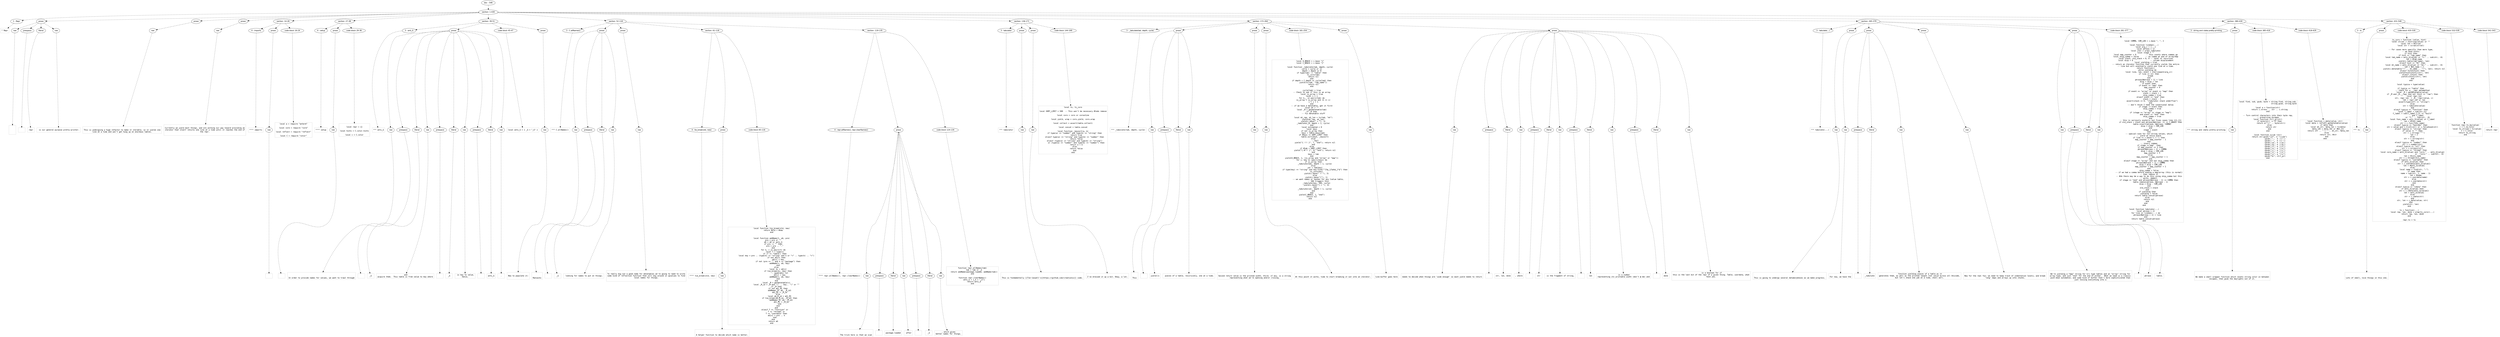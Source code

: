 digraph lpegNode {

node [fontname=Helvetica]
edge [style=dashed]

doc_0 [label="doc - 546"]


doc_0 -> { section_1}
{rank=same; section_1}

section_1 [label="section: 1-430"]


// END RANK doc_0

section_1 -> { header_2 prose_3 prose_4 prose_5 section_6 section_7 section_8 section_9 section_10 section_11 section_12 section_13 section_14}
{rank=same; header_2 prose_3 prose_4 prose_5 section_6 section_7 section_8 section_9 section_10 section_11 section_12 section_13 section_14}

header_2 [label="1 : Repr"]

prose_3 [label="prose"]

prose_4 [label="prose"]

prose_5 [label="prose"]

section_6 [label="section: 14-26"]

section_7 [label="section: 27-38"]

section_8 [label="section: 39-51"]

section_9 [label="section: 52-118"]

section_10 [label="section: 136-171"]

section_11 [label="section: 172-264"]

section_12 [label="section: 265-379"]

section_13 [label="section: 380-430"]

section_14 [label="section: 431-546"]


// END RANK section_1

header_2 -> leaf_15
leaf_15  [color=Gray,shape=rectangle,fontname=Inconsolata,label="* Repr"]
// END RANK header_2

prose_3 -> { raw_16 prespace_17 literal_18 raw_19}
{rank=same; raw_16 prespace_17 literal_18 raw_19}

raw_16 [label="raw"]

prespace_17 [label="prespace"]

literal_18 [label="literal"]

raw_19 [label="raw"]


// END RANK prose_3

raw_16 -> leaf_20
leaf_20  [color=Gray,shape=rectangle,fontname=Inconsolata,label="


 "]
// END RANK raw_16

prespace_17 -> leaf_21
leaf_21  [color=Gray,shape=rectangle,fontname=Inconsolata,label=" "]
// END RANK prespace_17

literal_18 -> leaf_22
leaf_22  [color=Gray,shape=rectangle,fontname=Inconsolata,label="repr"]
// END RANK literal_18

raw_19 -> leaf_23
leaf_23  [color=Gray,shape=rectangle,fontname=Inconsolata,label=" is our general-purpose pretty-printer.
"]
// END RANK raw_19

prose_4 -> { raw_24}
{rank=same; raw_24}

raw_24 [label="raw"]


// END RANK prose_4

raw_24 -> leaf_25
leaf_25  [color=Gray,shape=rectangle,fontname=Inconsolata,label="
This is undergoing a huge refactor to make it iterable, so it yields one
line at a time and won't get hung up on enormous tables.
"]
// END RANK raw_24

prose_5 -> { raw_26}
{rank=same; raw_26}

raw_26 [label="raw"]


// END RANK prose_5

raw_26 -> leaf_27
leaf_27  [color=Gray,shape=rectangle,fontname=Inconsolata,label="
Currently we yield most things, and are working our way toward providing an
iterator that itself returns one line at a time until it reaches the end of
the repr.

"]
// END RANK raw_26

section_6 -> { header_28 prose_29 codeblock_30}
{rank=same; header_28 prose_29 codeblock_30}

header_28 [label="4 : imports"]

prose_29 [label="prose"]

codeblock_30 [label="code block 16-24"]


// END RANK section_6

header_28 -> leaf_31
leaf_31  [color=Gray,shape=rectangle,fontname=Inconsolata,label="**** imports"]
// END RANK header_28

prose_29 -> { raw_32}
{rank=same; raw_32}

raw_32 [label="raw"]


// END RANK prose_29

raw_32 -> leaf_33
leaf_33  [color=Gray,shape=rectangle,fontname=Inconsolata,label="
"]
// END RANK raw_32

codeblock_30 -> leaf_34
leaf_34  [color=Gray,shape=rectangle,fontname=Inconsolata,label="local a = require \"anterm\"

local core = require \"core\"

local reflect = require \"reflect\"

local C = require \"color\""]
// END RANK codeblock_30

section_7 -> { header_35 prose_36 codeblock_37}
{rank=same; header_35 prose_36 codeblock_37}

header_35 [label="4 : setup"]

prose_36 [label="prose"]

codeblock_37 [label="code block 29-36"]


// END RANK section_7

header_35 -> leaf_38
leaf_38  [color=Gray,shape=rectangle,fontname=Inconsolata,label="**** setup"]
// END RANK header_35

prose_36 -> { raw_39}
{rank=same; raw_39}

raw_39 [label="raw"]


// END RANK prose_36

raw_39 -> leaf_40
leaf_40  [color=Gray,shape=rectangle,fontname=Inconsolata,label="
"]
// END RANK raw_39

codeblock_37 -> leaf_41
leaf_41  [color=Gray,shape=rectangle,fontname=Inconsolata,label="
local repr = {}

local hints = C.color.hints

local c = C.color"]
// END RANK codeblock_37

section_8 -> { header_42 prose_43 codeblock_44 prose_45}
{rank=same; header_42 prose_43 codeblock_44 prose_45}

header_42 [label="3 : anti_G"]

prose_43 [label="prose"]

codeblock_44 [label="code block 45-47"]

prose_45 [label="prose"]


// END RANK section_8

header_42 -> leaf_46
leaf_46  [color=Gray,shape=rectangle,fontname=Inconsolata,label="*** anti_G"]
// END RANK header_42

prose_43 -> { raw_47 prespace_48 literal_49 raw_50 prespace_51 literal_52 raw_53 prespace_54 literal_55 raw_56}
{rank=same; raw_47 prespace_48 literal_49 raw_50 prespace_51 literal_52 raw_53 prespace_54 literal_55 raw_56}

raw_47 [label="raw"]

prespace_48 [label="prespace"]

literal_49 [label="literal"]

raw_50 [label="raw"]

prespace_51 [label="prespace"]

literal_52 [label="literal"]

raw_53 [label="raw"]

prespace_54 [label="prespace"]

literal_55 [label="literal"]

raw_56 [label="raw"]


// END RANK prose_43

raw_47 -> leaf_57
leaf_57  [color=Gray,shape=rectangle,fontname=Inconsolata,label="

In order to provide names for values, we want to trawl through"]
// END RANK raw_47

prespace_48 -> leaf_58
leaf_58  [color=Gray,shape=rectangle,fontname=Inconsolata,label=" "]
// END RANK prespace_48

literal_49 -> leaf_59
leaf_59  [color=Gray,shape=rectangle,fontname=Inconsolata,label="_G"]
// END RANK literal_49

raw_50 -> leaf_60
leaf_60  [color=Gray,shape=rectangle,fontname=Inconsolata,label=" and
acquire them.  This table is from value to key where"]
// END RANK raw_50

prespace_51 -> leaf_61
leaf_61  [color=Gray,shape=rectangle,fontname=Inconsolata,label=" "]
// END RANK prespace_51

literal_52 -> leaf_62
leaf_62  [color=Gray,shape=rectangle,fontname=Inconsolata,label="_G"]
// END RANK literal_52

raw_53 -> leaf_63
leaf_63  [color=Gray,shape=rectangle,fontname=Inconsolata,label=" is key to value,
hence,"]
// END RANK raw_53

prespace_54 -> leaf_64
leaf_64  [color=Gray,shape=rectangle,fontname=Inconsolata,label=" "]
// END RANK prespace_54

literal_55 -> leaf_65
leaf_65  [color=Gray,shape=rectangle,fontname=Inconsolata,label="anti_G"]
// END RANK literal_55

raw_56 -> leaf_66
leaf_66  [color=Gray,shape=rectangle,fontname=Inconsolata,label=".
"]
// END RANK raw_56

codeblock_44 -> leaf_67
leaf_67  [color=Gray,shape=rectangle,fontname=Inconsolata,label="local anti_G = { _G = \"_G\" }"]
// END RANK codeblock_44

prose_45 -> { raw_68}
{rank=same; raw_68}

raw_68 [label="raw"]


// END RANK prose_45

raw_68 -> leaf_69
leaf_69  [color=Gray,shape=rectangle,fontname=Inconsolata,label="
Now to populate it:

"]
// END RANK raw_68

section_9 -> { header_70 prose_71 prose_72 section_73 section_74}
{rank=same; header_70 prose_71 prose_72 section_73 section_74}

header_70 [label="3 : C.allNames()"]

prose_71 [label="prose"]

prose_72 [label="prose"]

section_73 [label="section: 61-118"]

section_74 [label="section: 119-135"]


// END RANK section_9

header_70 -> leaf_75
leaf_75  [color=Gray,shape=rectangle,fontname=Inconsolata,label="*** C.allNames()"]
// END RANK header_70

prose_71 -> { raw_76 prespace_77 literal_78 raw_79}
{rank=same; raw_76 prespace_77 literal_78 raw_79}

raw_76 [label="raw"]

prespace_77 [label="prespace"]

literal_78 [label="literal"]

raw_79 [label="raw"]


// END RANK prose_71

raw_76 -> leaf_80
leaf_80  [color=Gray,shape=rectangle,fontname=Inconsolata,label="

Ransacks"]
// END RANK raw_76

prespace_77 -> leaf_81
leaf_81  [color=Gray,shape=rectangle,fontname=Inconsolata,label=" "]
// END RANK prespace_77

literal_78 -> leaf_82
leaf_82  [color=Gray,shape=rectangle,fontname=Inconsolata,label="_G"]
// END RANK literal_78

raw_79 -> leaf_83
leaf_83  [color=Gray,shape=rectangle,fontname=Inconsolata,label=" looking for names to put on things.
"]
// END RANK raw_79

prose_72 -> { raw_84}
{rank=same; raw_84}

raw_84 [label="raw"]


// END RANK prose_72

raw_84 -> leaf_85
leaf_85  [color=Gray,shape=rectangle,fontname=Inconsolata,label="
To really dig out a good name for metatables we're going to need to write
some kind of reflection function that will dig around in upvalues to find
local names for things.

"]
// END RANK raw_84

section_73 -> { header_86 prose_87 codeblock_88}
{rank=same; header_86 prose_87 codeblock_88}

header_86 [label="4 : tie_break(old, new)"]

prose_87 [label="prose"]

codeblock_88 [label="code block 65-116"]


// END RANK section_73

header_86 -> leaf_89
leaf_89  [color=Gray,shape=rectangle,fontname=Inconsolata,label="**** tie_break(old, new)"]
// END RANK header_86

prose_87 -> { raw_90}
{rank=same; raw_90}

raw_90 [label="raw"]


// END RANK prose_87

raw_90 -> leaf_91
leaf_91  [color=Gray,shape=rectangle,fontname=Inconsolata,label="

A helper function to decide which name is better.
"]
// END RANK raw_90

codeblock_88 -> leaf_92
leaf_92  [color=Gray,shape=rectangle,fontname=Inconsolata,label="local function tie_break(old, new)
   return #old > #new
end


local function addName(t, aG, pre)
   pre = pre or \"\"
   aG = aG or anti_G
   if pre ~= \"\" then
      pre = pre .. \".\"
   end
   for k, v in pairs(t) do
      local T = type(v)
      if (T == \"table\") then
         local key = pre .. (type(k) == \"string\" and k or \"<\" .. type(k) .. \">\")
         if not aG[v] then
            aG[v] = key
            if not (pre == \"\" and k == \"package\") then
               addName(v, aG, key)
            end
         else
            local kv = aG[v]
            if tie_break(kv, key) then
               -- quadradic lol
               aG[v] = key
               addName(v, aG, key)
            end
         end
         local _M = getmetatable(v)
         local _M_id = _M and \"⟨\" .. key.. \"⟩\" or \"\"
         if _M then
            if not aG[_M] then
               addName(_M, aG, _M_id)
               aG[_M] = _M_id
            else
               local aG_M_id = aG[_M]
               if tie_break(aG_M_id, _M_id) then
                  addName(_M, aG, _M_id)
                  aG[_M] = _M_id
               end
            end
         end
      elseif T == \"function\" or
         T == \"thread\" or
         T == \"userdata\" then
         aG[v] = pre .. k
      end
   end
   return aG
end"]
// END RANK codeblock_88

section_74 -> { header_93 prose_94 codeblock_95}
{rank=same; header_93 prose_94 codeblock_95}

header_93 [label="4 : repr.allNames(), repr.clearNames()"]

prose_94 [label="prose"]

codeblock_95 [label="code block 124-134"]


// END RANK section_74

header_93 -> leaf_96
leaf_96  [color=Gray,shape=rectangle,fontname=Inconsolata,label="**** repr.allNames(), repr.clearNames()"]
// END RANK header_93

prose_94 -> { raw_97 prespace_98 literal_99 raw_100 prespace_101 literal_102 raw_103}
{rank=same; raw_97 prespace_98 literal_99 raw_100 prespace_101 literal_102 raw_103}

raw_97 [label="raw"]

prespace_98 [label="prespace"]

literal_99 [label="literal"]

raw_100 [label="raw"]

prespace_101 [label="prespace"]

literal_102 [label="literal"]

raw_103 [label="raw"]


// END RANK prose_94

raw_97 -> leaf_104
leaf_104  [color=Gray,shape=rectangle,fontname=Inconsolata,label="

The trick here is that we scan"]
// END RANK raw_97

prespace_98 -> leaf_105
leaf_105  [color=Gray,shape=rectangle,fontname=Inconsolata,label=" "]
// END RANK prespace_98

literal_99 -> leaf_106
leaf_106  [color=Gray,shape=rectangle,fontname=Inconsolata,label="package.loaded"]
// END RANK literal_99

raw_100 -> leaf_107
leaf_107  [color=Gray,shape=rectangle,fontname=Inconsolata,label=" after"]
// END RANK raw_100

prespace_101 -> leaf_108
leaf_108  [color=Gray,shape=rectangle,fontname=Inconsolata,label=" "]
// END RANK prespace_101

literal_102 -> leaf_109
leaf_109  [color=Gray,shape=rectangle,fontname=Inconsolata,label="_G"]
// END RANK literal_102

raw_103 -> leaf_110
leaf_110  [color=Gray,shape=rectangle,fontname=Inconsolata,label=", which gives
better names for things.
"]
// END RANK raw_103

codeblock_95 -> leaf_111
leaf_111  [color=Gray,shape=rectangle,fontname=Inconsolata,label="function repr.allNames(tab)
   tab = tab or _G
   return addName(package.loaded, addName(tab))
end

function repr.clearNames()
   anti_G = {_G = \"_G\"}
   return anti_G
end"]
// END RANK codeblock_95

section_10 -> { header_112 prose_113 prose_114 codeblock_115}
{rank=same; header_112 prose_113 prose_114 codeblock_115}

header_112 [label="3 : tabulator"]

prose_113 [label="prose"]

prose_114 [label="prose"]

codeblock_115 [label="code block 144-169"]


// END RANK section_10

header_112 -> leaf_116
leaf_116  [color=Gray,shape=rectangle,fontname=Inconsolata,label="*** tabulator"]
// END RANK header_112

prose_113 -> { raw_117}
{rank=same; raw_117}

raw_117 [label="raw"]


// END RANK prose_113

raw_117 -> leaf_118
leaf_118  [color=Gray,shape=rectangle,fontname=Inconsolata,label="

This is fundamentally [[Tim Caswell's][https://github.com/creationix]] code.
"]
// END RANK raw_117

prose_114 -> { raw_119}
{rank=same; raw_119}

raw_119 [label="raw"]


// END RANK prose_114

raw_119 -> leaf_120
leaf_120  [color=Gray,shape=rectangle,fontname=Inconsolata,label="
I've dressed it up a bit. Okay, a lot.
"]
// END RANK raw_119

codeblock_115 -> leaf_121
leaf_121  [color=Gray,shape=rectangle,fontname=Inconsolata,label="local ts, ts_coro

local SORT_LIMIT = 500  -- This won't be necessary #todo remove

local coro = coro or coroutine

local yield, wrap = coro.yield, coro.wrap

local collect = assert(table.collect)

local concat = table.concat

local function _keysort(a, b)
   if type(a) == \"number\" and type(b) == \"string\" then
      return true
   elseif type(a) == \"string\" and type(b) == \"number\" then
      return false
   elseif (type(a) == \"string\" and type(b) == \"string\")
      or (type(a) == \"number\" and type(b) == \"number\") then
      return a < b
   else
      return false
   end
end"]
// END RANK codeblock_115

section_11 -> { header_122 prose_123 prose_124 prose_125 codeblock_126 prose_127 prose_128}
{rank=same; header_122 prose_123 prose_124 prose_125 codeblock_126 prose_127 prose_128}

header_122 [label="3 : _tabulate(tab, depth, cycle)"]

prose_123 [label="prose"]

prose_124 [label="prose"]

prose_125 [label="prose"]

codeblock_126 [label="code block 181-254"]

prose_127 [label="prose"]

prose_128 [label="prose"]


// END RANK section_11

header_122 -> leaf_129
leaf_129  [color=Gray,shape=rectangle,fontname=Inconsolata,label="*** _tabulate(tab, depth, cycle)"]
// END RANK header_122

prose_123 -> { raw_130 prespace_131 literal_132 raw_133}
{rank=same; raw_130 prespace_131 literal_132 raw_133}

raw_130 [label="raw"]

prespace_131 [label="prespace"]

literal_132 [label="literal"]

raw_133 [label="raw"]


// END RANK prose_123

raw_130 -> leaf_134
leaf_134  [color=Gray,shape=rectangle,fontname=Inconsolata,label="

This"]
// END RANK raw_130

prespace_131 -> leaf_135
leaf_135  [color=Gray,shape=rectangle,fontname=Inconsolata,label=" "]
// END RANK prespace_131

literal_132 -> leaf_136
leaf_136  [color=Gray,shape=rectangle,fontname=Inconsolata,label="yield()s"]
// END RANK literal_132

raw_133 -> leaf_137
leaf_137  [color=Gray,shape=rectangle,fontname=Inconsolata,label=" pieces of a table, recursively, one at a time.
"]
// END RANK raw_133

prose_124 -> { raw_138}
{rank=same; raw_138}

raw_138 [label="raw"]


// END RANK prose_124

raw_138 -> leaf_139
leaf_139  [color=Gray,shape=rectangle,fontname=Inconsolata,label="
Second return value is the printed width, third, if any, is a string
representing what we're opening and/or closing.
"]
// END RANK raw_138

prose_125 -> { raw_140}
{rank=same; raw_140}

raw_140 [label="raw"]


// END RANK prose_125

raw_140 -> leaf_141
leaf_141  [color=Gray,shape=rectangle,fontname=Inconsolata,label="
At this point it works, time to start breaking it out into an iterator.
"]
// END RANK raw_140

codeblock_126 -> leaf_142
leaf_142  [color=Gray,shape=rectangle,fontname=Inconsolata,label="local O_BRACE = c.base \"{\"
local C_BRACE = c.base \"}\"

local function _tabulate(tab, depth, cycle)
   cycle = cycle or {}
   depth = depth or 0
   if type(tab) ~= \"table\" then
      ts_coro(tab)
      return nil
   end
   if depth > C.depth or cycle[tab] then
      yield(ts(tab, \"tab_name\"))
      return nil
   end

   cycle[tab] = true
   -- Check to see if this is an array
   local is_array = true
   local i = 1
   for k,_ in pairs(tab) do
      is_array = is_array and (k == i)
      i = i + 1
   end
   -- if we have a metatable, get it first
   local mt = \"\"
   local _M = getmetatable(tab)
   if _M then
      -- fix metatable stuff

      local mt_rep, mt_len = ts(tab, \"mt\")
      yield(mt_rep, mt_len)
      yield(c.base(\" = \"), 3)
      _tabulate(_M, depth + 1, cycle)
   end
   local estimated = 0
   local keys
   if not is_array then
      keys = table.keys(tab)
      if #keys <= SORT_LIMIT then
         table.sort(keys, _keysort)
      else
         -- bail
         yield(\"{ !!! }\", 7, \"end\"); return nil
      end
   else
      if #tab > SORT_LIMIT then
         yield(\"{ #!!! }\", 8, \"end\"); return nil
      end
      keys = tab
   end
   yield(O_BRACE, 1, (is_array and \"array\" or \"map\"))
   for j, key in ipairs(keys) do
      if is_array then
         _tabulate(key, depth + 1, cycle)
      else
         val = tab[key]
         if type(key) == \"string\" and key:find(\"^[%a_][%a%d_]*$\") then
            ts_coro(key)
            yield(c.base(\" = \"), 3)
         else
            yield(c.base(\"[\"), 1)
               -- we want names or hashes for any lvalue table,
               -- 100 triggers this
            _tabulate(key, 100, cycle)
            yield(c.base(\"] = \"), 4)
         end
         _tabulate(val, depth + 1, cycle)
      end
   end
   yield(C_BRACE, 1, \"end\")
   return nil
end"]
// END RANK codeblock_126

prose_127 -> { raw_143}
{rank=same; raw_143}

raw_143 [label="raw"]


// END RANK prose_127

raw_143 -> leaf_144
leaf_144  [color=Gray,shape=rectangle,fontname=Inconsolata,label="
line-buffer goes here
"]
// END RANK raw_143

prose_128 -> { raw_145 prespace_146 literal_147 raw_148 prespace_149 literal_150 raw_151 prespace_152 literal_153 raw_154 prespace_155 literal_156 raw_157}
{rank=same; raw_145 prespace_146 literal_147 raw_148 prespace_149 literal_150 raw_151 prespace_152 literal_153 raw_154 prespace_155 literal_156 raw_157}

raw_145 [label="raw"]

prespace_146 [label="prespace"]

literal_147 [label="literal"]

raw_148 [label="raw"]

prespace_149 [label="prespace"]

literal_150 [label="literal"]

raw_151 [label="raw"]

prespace_152 [label="prespace"]

literal_153 [label="literal"]

raw_154 [label="raw"]

prespace_155 [label="prespace"]

literal_156 [label="literal"]

raw_157 [label="raw"]


// END RANK prose_128

raw_145 -> leaf_158
leaf_158  [color=Gray,shape=rectangle,fontname=Inconsolata,label="
needs to decide when things are 'wide enough' so each yield needs to return"]
// END RANK raw_145

prespace_146 -> leaf_159
leaf_159  [color=Gray,shape=rectangle,fontname=Inconsolata,label=""]
// END RANK prespace_146

literal_147 -> leaf_160
leaf_160  [color=Gray,shape=rectangle,fontname=Inconsolata,label="str, len, done"]
// END RANK literal_147

raw_148 -> leaf_161
leaf_161  [color=Gray,shape=rectangle,fontname=Inconsolata,label=", where"]
// END RANK raw_148

prespace_149 -> leaf_162
leaf_162  [color=Gray,shape=rectangle,fontname=Inconsolata,label=" "]
// END RANK prespace_149

literal_150 -> leaf_163
leaf_163  [color=Gray,shape=rectangle,fontname=Inconsolata,label="str"]
// END RANK literal_150

raw_151 -> leaf_164
leaf_164  [color=Gray,shape=rectangle,fontname=Inconsolata,label=" is the fragment of string,"]
// END RANK raw_151

prespace_152 -> leaf_165
leaf_165  [color=Gray,shape=rectangle,fontname=Inconsolata,label=" "]
// END RANK prespace_152

literal_153 -> leaf_166
leaf_166  [color=Gray,shape=rectangle,fontname=Inconsolata,label="len"]
// END RANK literal_153

raw_154 -> leaf_167
leaf_167  [color=Gray,shape=rectangle,fontname=Inconsolata,label=" is a number
representing its printable width (don't @ me) and"]
// END RANK raw_154

prespace_155 -> leaf_168
leaf_168  [color=Gray,shape=rectangle,fontname=Inconsolata,label=" "]
// END RANK prespace_155

literal_156 -> leaf_169
leaf_169  [color=Gray,shape=rectangle,fontname=Inconsolata,label="done"]
// END RANK literal_156

raw_157 -> leaf_170
leaf_170  [color=Gray,shape=rectangle,fontname=Inconsolata,label=" is a boolean for if
this is the last bit of the repr of a given thing. Table, userdata, what
have you.

"]
// END RANK raw_157

section_12 -> { header_171 prose_172 prose_173 prose_174 prose_175 codeblock_176}
{rank=same; header_171 prose_172 prose_173 prose_174 prose_175 codeblock_176}

header_171 [label="3 : tabulate(...)"]

prose_172 [label="prose"]

prose_173 [label="prose"]

prose_174 [label="prose"]

prose_175 [label="prose"]

codeblock_176 [label="code block 281-377"]


// END RANK section_12

header_171 -> leaf_177
leaf_177  [color=Gray,shape=rectangle,fontname=Inconsolata,label="*** tabulate(...)"]
// END RANK header_171

prose_172 -> { raw_178}
{rank=same; raw_178}

raw_178 [label="raw"]


// END RANK prose_172

raw_178 -> leaf_179
leaf_179  [color=Gray,shape=rectangle,fontname=Inconsolata,label="

This is going to undergo several metamorpheses as we make progress.
"]
// END RANK raw_178

prose_173 -> { raw_180 prespace_181 literal_182 raw_183}
{rank=same; raw_180 prespace_181 literal_182 raw_183}

raw_180 [label="raw"]

prespace_181 [label="prespace"]

literal_182 [label="literal"]

raw_183 [label="raw"]


// END RANK prose_173

raw_180 -> leaf_184
leaf_184  [color=Gray,shape=rectangle,fontname=Inconsolata,label="
For now, we have the"]
// END RANK raw_180

prespace_181 -> leaf_185
leaf_185  [color=Gray,shape=rectangle,fontname=Inconsolata,label=" "]
// END RANK prespace_181

literal_182 -> leaf_186
leaf_186  [color=Gray,shape=rectangle,fontname=Inconsolata,label="_tabulate"]
// END RANK literal_182

raw_183 -> leaf_187
leaf_187  [color=Gray,shape=rectangle,fontname=Inconsolata,label=" function yielding pieces of a table as it
generates them, as well as the printed length (not valid across all Unicode,
but let's shave one yak at a time, shall we?).
"]
// END RANK raw_183

prose_174 -> { raw_188}
{rank=same; raw_188}

raw_188 [label="raw"]


// END RANK prose_174

raw_188 -> leaf_189
leaf_189  [color=Gray,shape=rectangle,fontname=Inconsolata,label="
Now for the real fun: we need to keep track of indentation levels, and break
'long' maps and arrays up into chunks.
"]
// END RANK raw_188

prose_175 -> { raw_190 prespace_191 literal_192 raw_193}
{rank=same; raw_190 prespace_191 literal_192 raw_193}

raw_190 [label="raw"]

prespace_191 [label="prespace"]

literal_192 [label="literal"]

raw_193 [label="raw"]


// END RANK prose_175

raw_190 -> leaf_194
leaf_194  [color=Gray,shape=rectangle,fontname=Inconsolata,label="
We're yielding a \"map\" string for k/v type tables and an \"array\" string for
array-type, and just \"end\" for the end of either.  What we need is a classic
push-down automaton, and some kind of buffer that's more sophisticated than
just tossing everything into a"]
// END RANK raw_190

prespace_191 -> leaf_195
leaf_195  [color=Gray,shape=rectangle,fontname=Inconsolata,label=" "]
// END RANK prespace_191

literal_192 -> leaf_196
leaf_196  [color=Gray,shape=rectangle,fontname=Inconsolata,label="phrase"]
// END RANK literal_192

raw_193 -> leaf_197
leaf_197  [color=Gray,shape=rectangle,fontname=Inconsolata,label=" table.
"]
// END RANK raw_193

codeblock_176 -> leaf_198
leaf_198  [color=Gray,shape=rectangle,fontname=Inconsolata,label="
local COMMA, COM_LEN = c.base \", \", 2

local function lineGen(...)
   local arg_v = {...}
   local phrase = {}
   local iter = wrap(_tabulate)
   local stage = \"\"
   local map_counter = 0         -- this counts where commas go
   local skip_comma = false      -- no comma at end of array/map
   local stack, old_stack = 0, 0 -- level of recursion
   local disp = 0                -- column displacement
   local yielding = true
   -- return an iterator function that currently yields the entire
   -- line but will eventually yield one line at a time.
   return function()
      while yielding do
         local line, len, event = iter(unpack(arg_v))
         if line == nil then
            break
         end
         phrase[#phrase + 1] = line
         disp = disp + len
         if event then
            if event == \"map\" then
               map_counter = 0
            end
            if event == \"array\" or event == \"map\" then
               stack = stack + 1
               skip_comma = true
            elseif event == \"end\" then
               stack = stack - 1
               assert(stack >= 0, \"(tabulate) stack underflow\")
            end
            -- don't think I need the conditional below
            if stage ~= event then
               skip_comma = true
            end
            if (stage == \"array\" or stage == \"map\")
               and event == \"end\" then
               skip_comma = true
            end
            -- this is seriously esoteric but fixes cases like {{},{}}
            if old_stack < stack and phrase[#phrase -1] == C_BRACE then
               table.insert(phrase, #phrase, COMMA)
               disp = disp + COM_LEN
            end
            stage = event
         end
         -- special-case for non-string values, which
         -- yield an extra piece
         if line == c.base(\"] = \") then
            map_counter = map_counter - 1
         end
         -- insert commas
         if stage ==\"map\"  then
            if map_counter == 3 then
               phrase[#phrase + 1] = COMMA
               disp = disp + COM_LEN
               map_counter = 1
            else
               map_counter = map_counter + 1
            end
         elseif stage == \"array\" and not skip_comma then
            phrase[#phrase + 1] = COMMA
            disp = disp + COM_LEN
            map_counter = map_counter + 1
         end
         skip_comma = false
         -- if we had a comma before ending a map/array (this is normal)
         -- then remove it
         -- #nb there may be a way to do this using skip_comma but this
         -- works, dammit.
         if stage == \"end\" and phrase[#phrase - 1] == COMMA then
            table.remove(phrase, #phrase - 1)
            disp = disp - COM_LEN
         end
         old_stack = stack
      end
      if yielding then
         yielding = false
         return table.concat(phrase)
      else
         return nil
      end
   end
end

local function tabulate(...)
   local phrase = {}
   for line in lineGen(...) do
      phrase[#phrase + 1] = line
   end
   return table.concat(phrase)
end"]
// END RANK codeblock_176

section_13 -> { header_199 prose_200 codeblock_201 codeblock_202}
{rank=same; header_199 prose_200 codeblock_201 codeblock_202}

header_199 [label="3 : string and cdata pretty-printing"]

prose_200 [label="prose"]

codeblock_201 [label="code block 385-416"]

codeblock_202 [label="code block 418-429"]


// END RANK section_13

header_199 -> leaf_203
leaf_203  [color=Gray,shape=rectangle,fontname=Inconsolata,label="*** string and cdata pretty-printing"]
// END RANK header_199

prose_200 -> { raw_204}
{rank=same; raw_204}

raw_204 [label="raw"]


// END RANK prose_200

raw_204 -> leaf_205
leaf_205  [color=Gray,shape=rectangle,fontname=Inconsolata,label="

We make a small wrapper function which resets string color in between
escapes, then gsub the daylights out of it.
"]
// END RANK raw_204

codeblock_201 -> leaf_206
leaf_206  [color=Gray,shape=rectangle,fontname=Inconsolata,label="local find, sub, gsub, byte = string.find, string.sub,
                              string.gsub, string.byte

local e = function(str)
   return c.stresc .. str .. c.string
end

-- Turn control characters into their byte rep,
-- preserving escapes
local function ctrl_pr(str)
   if byte(str) ~= 27 then
      return e(\"\\\\\" .. byte(str))
   else
      return str
   end
end

local function scrub (str)
   return str:gsub(\"\\27\", e \"\\\\x1b\")
             :gsub('\"',  e '\\\\\"')
             :gsub(\"'\",  e \"\\\\'\")
             :gsub(\"\\a\", e \"\\\\a\")
             :gsub(\"\\b\", e \"\\\\b\")
             :gsub(\"\\f\", e \"\\\\f\")
             :gsub(\"\\n\", e \"\\\\n\")
             :gsub(\"\\r\", e \"\\\\r\")
             :gsub(\"\\t\", e \"\\\\t\")
             :gsub(\"\\v\", e \"\\\\v\")
             :gsub(\"%c\", ctrl_pr)
end"]
// END RANK codeblock_201

codeblock_202 -> leaf_207
leaf_207  [color=Gray,shape=rectangle,fontname=Inconsolata,label="local function c_data(value, str)
   local meta = reflect.getmetatable(value)
   if meta then
      local mt_str, meta_len = ts(meta)
      meta_len = meta_len or #mt_str
      return str .. \" = \" .. mt_str, meta_len
   else
      return str, #str
   end
end"]
// END RANK codeblock_202

section_14 -> { header_208 prose_209 codeblock_210 codeblock_211 codeblock_212}
{rank=same; header_208 prose_209 codeblock_210 codeblock_211 codeblock_212}

header_208 [label="3 : ts"]

prose_209 [label="prose"]

codeblock_210 [label="code block 435-530"]

codeblock_211 [label="code block 532-539"]

codeblock_212 [label="code block 541-543"]


// END RANK section_14

header_208 -> leaf_213
leaf_213  [color=Gray,shape=rectangle,fontname=Inconsolata,label="*** ts"]
// END RANK header_208

prose_209 -> { raw_214}
{rank=same; raw_214}

raw_214 [label="raw"]


// END RANK prose_209

raw_214 -> leaf_215
leaf_215  [color=Gray,shape=rectangle,fontname=Inconsolata,label="

Lots of small, nice things in this one.
"]
// END RANK raw_214

codeblock_210 -> leaf_216
leaf_216  [color=Gray,shape=rectangle,fontname=Inconsolata,label="ts_coro = function (value, hint)
   local strval = tostring(value) or \"\"
   local len = #strval
   local str = scrub(strval)

   -- For cases more specific than mere type,
   -- we have hints:
   if hint then
      if hint == \"tab_name\" then
         local tab_name = anti_G[value] or \"t:\" .. sub(str, -6)
         len = #tab_name
         yield(c.table(tab_name), len)
      elseif hint == \"mt\" then
         local mt_name = anti_G[value] or \"mt:\" .. sub(str, -6)
         len = #mt_name + 2
         yield(c.metatable(\"⟨\" .. mt_name .. \"⟩\"), len); return nil
      elseif hints[hint] then
         yield(hints[hint](str), len)
      elseif c[hint] then
         yield(c[hint](str), len)
      end
   end

   local typica = type(value)

   if typica == \"table\" then
      -- check for a __repr metamethod
      local _M = getmetatable(value)
      if _M and _M.__repr and not (hint == \"raw\") then
         local repr_len
         str, repr_len  = _M.__repr(value, c)
         len = repr_len or len
         assert(type(str) == \"string\")
      else
         str = tabulate(value)
      end
   elseif typica == \"function\" then
      local f_label = sub(str,11)
      f_label = sub(f_label,1,5) == \"built\"
                and f_label
                or \"f:\" .. sub(str, -6)
      local func_name = anti_G[value] or f_label
      len = #func_name
      str = c.func(func_name)
   elseif typica == \"boolean\" then
      str = value and c.truth(str) or c.falsehood(str)
   elseif typica == \"string\" then
      if value == \"\" then
         str = c.string('\"\"')
         len = 2
      else
         str = c.string(str)
      end
   elseif typica == \"number\" then
      str = c.number(str)
   elseif typica == \"nil\" then
      str = c.nilness(str)
   elseif typica == \"thread\" then
      local coro_name = anti_G[value] and \"coro:\" .. anti_G[value]
                                      or  \"coro:\" .. sub(str, -6)
      len = #coro_name
      str = c.thread(coro_name)
   elseif typica == \"userdata\" then
      if anti_G[value] then
         str = c.userdata(anti_G[value])
         len = #anti_G[value]
      else
         local name = find(str, \":\")
         if name then
            name = sub(str, 1, name - 1)
            len = #name
            str = c.userdata(name)
         else
            str = c.userdata(str)
         end
      end
   elseif typica == \"cdata\" then
      if anti_G[value] then
         str = c.cdata(anti_G[value])
         len = anti_G[value]
      else
         str = c.cdata(str)
      end
      str, len = c_data(value, str)
   end
   yield(str, len)
end

ts = function(...)
      local rep, len, done = wrap(ts_coro)(...)
      return rep, len, done
end

repr.ts = ts"]
// END RANK codeblock_210

codeblock_211 -> leaf_217
leaf_217  [color=Gray,shape=rectangle,fontname=Inconsolata,label="function repr.ts_bw(value)
   c = C.no_color
   local to_string = ts(value)
   c = C.color
   return to_string
end"]
// END RANK codeblock_211

codeblock_212 -> leaf_218
leaf_218  [color=Gray,shape=rectangle,fontname=Inconsolata,label="return repr"]
// END RANK codeblock_212


}
